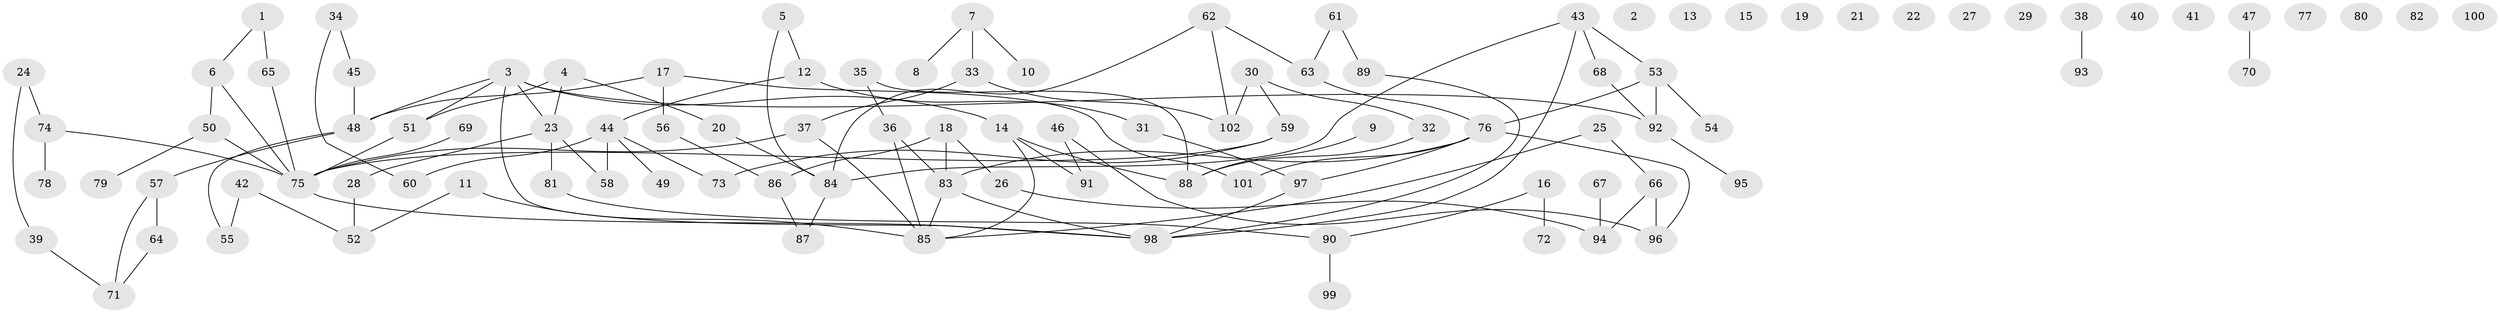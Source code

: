 // coarse degree distribution, {1: 0.17391304347826086, 2: 0.2826086956521739, 3: 0.2391304347826087, 8: 0.021739130434782608, 5: 0.08695652173913043, 4: 0.08695652173913043, 6: 0.08695652173913043, 7: 0.021739130434782608}
// Generated by graph-tools (version 1.1) at 2025/35/03/04/25 23:35:45]
// undirected, 102 vertices, 117 edges
graph export_dot {
  node [color=gray90,style=filled];
  1;
  2;
  3;
  4;
  5;
  6;
  7;
  8;
  9;
  10;
  11;
  12;
  13;
  14;
  15;
  16;
  17;
  18;
  19;
  20;
  21;
  22;
  23;
  24;
  25;
  26;
  27;
  28;
  29;
  30;
  31;
  32;
  33;
  34;
  35;
  36;
  37;
  38;
  39;
  40;
  41;
  42;
  43;
  44;
  45;
  46;
  47;
  48;
  49;
  50;
  51;
  52;
  53;
  54;
  55;
  56;
  57;
  58;
  59;
  60;
  61;
  62;
  63;
  64;
  65;
  66;
  67;
  68;
  69;
  70;
  71;
  72;
  73;
  74;
  75;
  76;
  77;
  78;
  79;
  80;
  81;
  82;
  83;
  84;
  85;
  86;
  87;
  88;
  89;
  90;
  91;
  92;
  93;
  94;
  95;
  96;
  97;
  98;
  99;
  100;
  101;
  102;
  1 -- 6;
  1 -- 65;
  3 -- 14;
  3 -- 23;
  3 -- 48;
  3 -- 51;
  3 -- 92;
  3 -- 98;
  4 -- 20;
  4 -- 23;
  4 -- 51;
  5 -- 12;
  5 -- 84;
  6 -- 50;
  6 -- 75;
  7 -- 8;
  7 -- 10;
  7 -- 33;
  9 -- 88;
  11 -- 52;
  11 -- 85;
  12 -- 31;
  12 -- 44;
  14 -- 85;
  14 -- 88;
  14 -- 91;
  16 -- 72;
  16 -- 90;
  17 -- 48;
  17 -- 56;
  17 -- 101;
  18 -- 26;
  18 -- 83;
  18 -- 86;
  20 -- 84;
  23 -- 28;
  23 -- 58;
  23 -- 81;
  24 -- 39;
  24 -- 74;
  25 -- 66;
  25 -- 85;
  26 -- 94;
  28 -- 52;
  30 -- 32;
  30 -- 59;
  30 -- 102;
  31 -- 97;
  32 -- 88;
  33 -- 37;
  33 -- 102;
  34 -- 45;
  34 -- 60;
  35 -- 36;
  35 -- 88;
  36 -- 83;
  36 -- 85;
  37 -- 75;
  37 -- 85;
  38 -- 93;
  39 -- 71;
  42 -- 52;
  42 -- 55;
  43 -- 53;
  43 -- 68;
  43 -- 84;
  43 -- 98;
  44 -- 49;
  44 -- 58;
  44 -- 60;
  44 -- 73;
  45 -- 48;
  46 -- 91;
  46 -- 96;
  47 -- 70;
  48 -- 55;
  48 -- 57;
  50 -- 75;
  50 -- 79;
  51 -- 75;
  53 -- 54;
  53 -- 76;
  53 -- 92;
  56 -- 86;
  57 -- 64;
  57 -- 71;
  59 -- 73;
  59 -- 75;
  61 -- 63;
  61 -- 89;
  62 -- 63;
  62 -- 84;
  62 -- 102;
  63 -- 76;
  64 -- 71;
  65 -- 75;
  66 -- 94;
  66 -- 96;
  67 -- 94;
  68 -- 92;
  69 -- 75;
  74 -- 75;
  74 -- 78;
  75 -- 98;
  76 -- 83;
  76 -- 96;
  76 -- 97;
  76 -- 101;
  81 -- 90;
  83 -- 85;
  83 -- 98;
  84 -- 87;
  86 -- 87;
  89 -- 98;
  90 -- 99;
  92 -- 95;
  97 -- 98;
}
